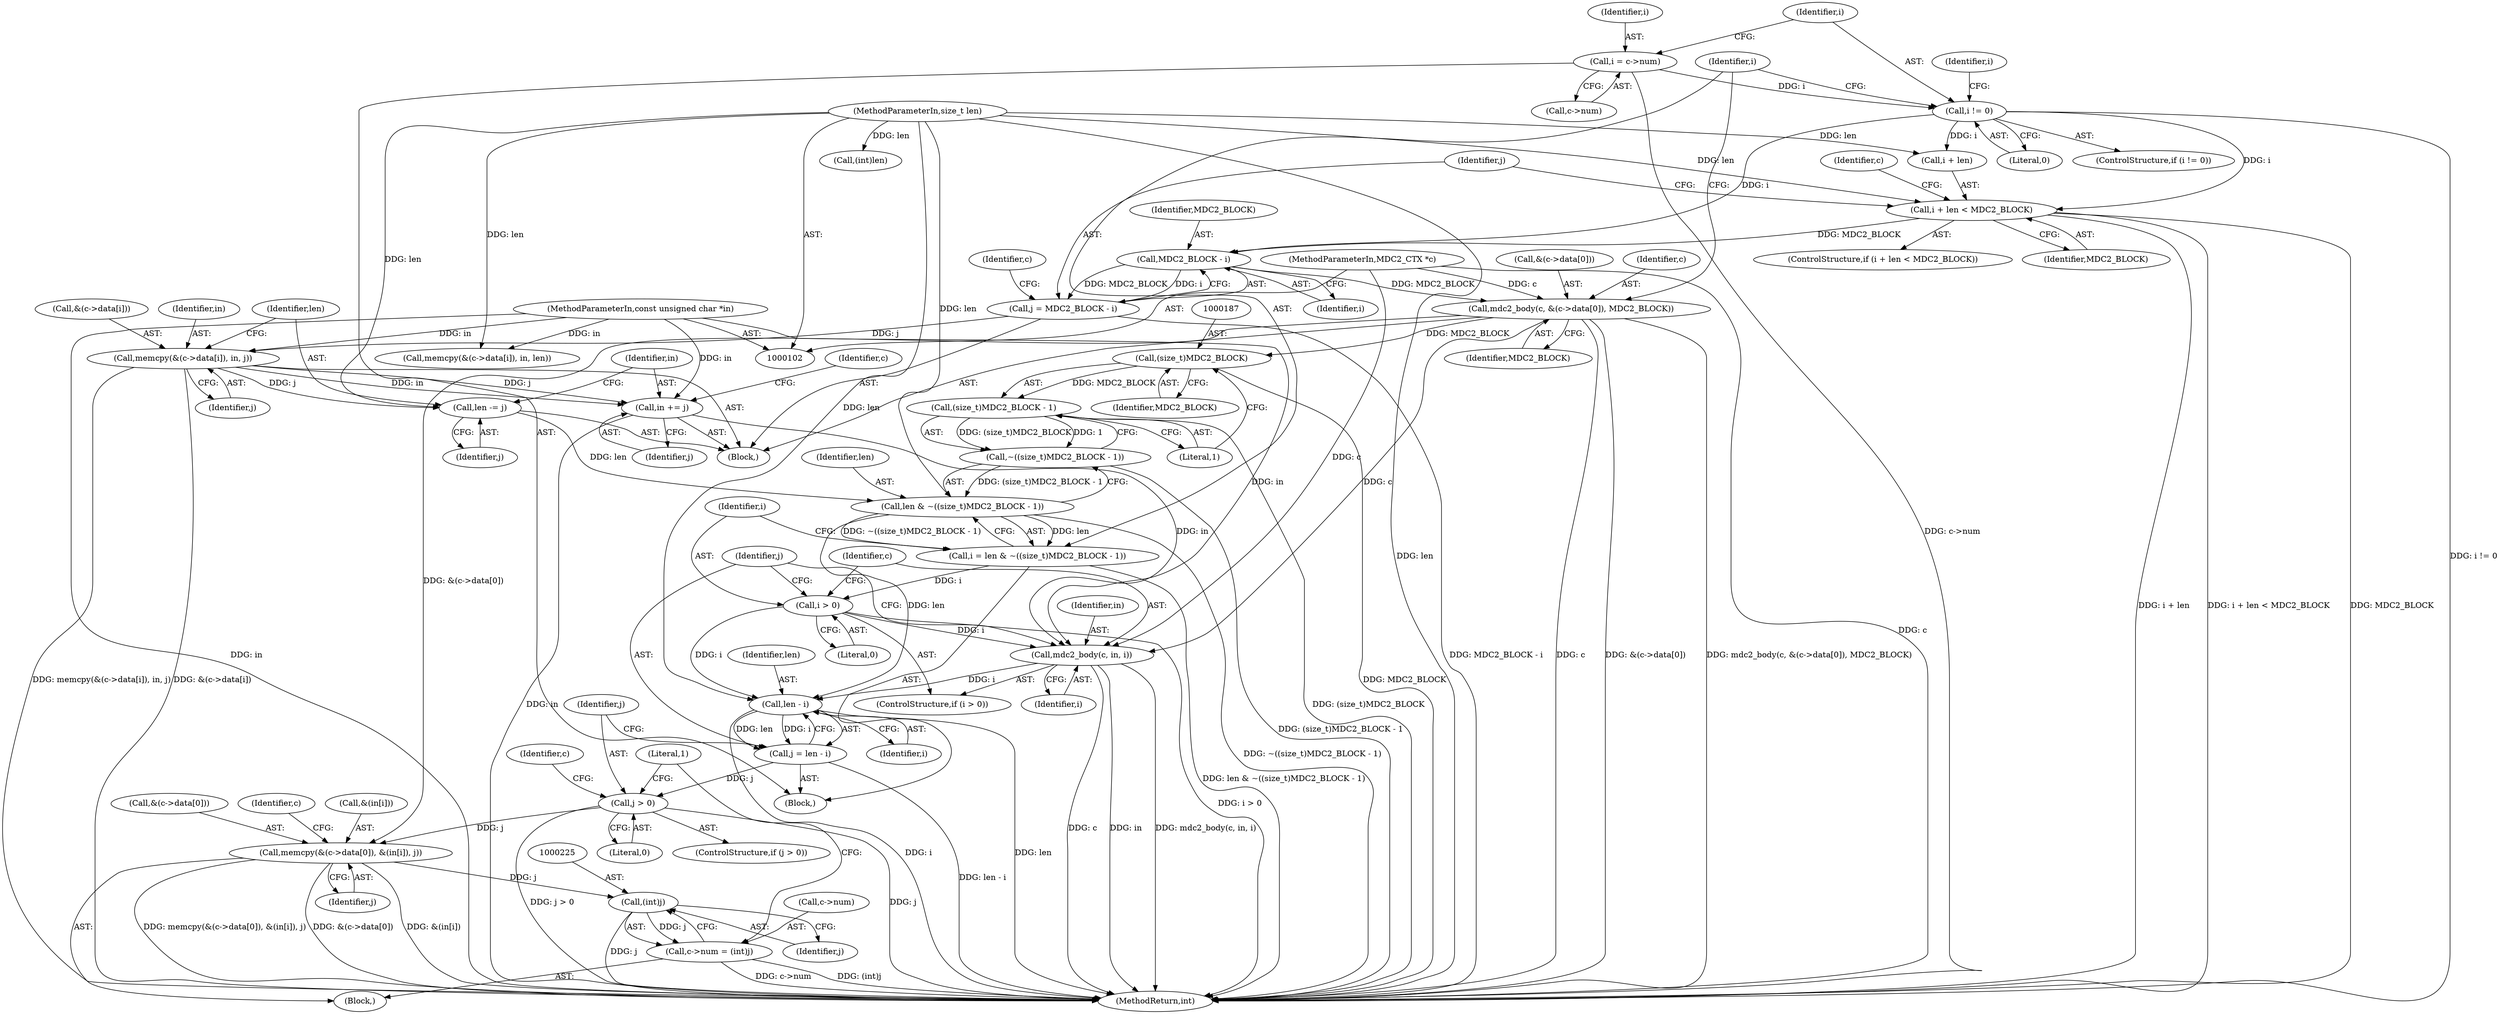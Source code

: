 digraph "0_openssl_55d83bf7c10c7b205fffa23fa7c3977491e56c07@array" {
"1000208" [label="(Call,memcpy(&(c->data[0]), &(in[i]), j))"];
"1000171" [label="(Call,mdc2_body(c, &(c->data[0]), MDC2_BLOCK))"];
"1000103" [label="(MethodParameterIn,MDC2_CTX *c)"];
"1000148" [label="(Call,MDC2_BLOCK - i)"];
"1000120" [label="(Call,i + len < MDC2_BLOCK)"];
"1000115" [label="(Call,i != 0)"];
"1000109" [label="(Call,i = c->num)"];
"1000105" [label="(MethodParameterIn,size_t len)"];
"1000204" [label="(Call,j > 0)"];
"1000198" [label="(Call,j = len - i)"];
"1000200" [label="(Call,len - i)"];
"1000182" [label="(Call,len & ~((size_t)MDC2_BLOCK - 1))"];
"1000160" [label="(Call,len -= j)"];
"1000151" [label="(Call,memcpy(&(c->data[i]), in, j))"];
"1000104" [label="(MethodParameterIn,const unsigned char *in)"];
"1000146" [label="(Call,j = MDC2_BLOCK - i)"];
"1000184" [label="(Call,~((size_t)MDC2_BLOCK - 1))"];
"1000185" [label="(Call,(size_t)MDC2_BLOCK - 1)"];
"1000186" [label="(Call,(size_t)MDC2_BLOCK)"];
"1000194" [label="(Call,mdc2_body(c, in, i))"];
"1000163" [label="(Call,in += j)"];
"1000191" [label="(Call,i > 0)"];
"1000180" [label="(Call,i = len & ~((size_t)MDC2_BLOCK - 1))"];
"1000224" [label="(Call,(int)j)"];
"1000220" [label="(Call,c->num = (int)j)"];
"1000205" [label="(Identifier,j)"];
"1000168" [label="(Identifier,c)"];
"1000201" [label="(Identifier,len)"];
"1000220" [label="(Call,c->num = (int)j)"];
"1000189" [label="(Literal,1)"];
"1000148" [label="(Call,MDC2_BLOCK - i)"];
"1000228" [label="(Literal,1)"];
"1000195" [label="(Identifier,c)"];
"1000190" [label="(ControlStructure,if (i > 0))"];
"1000185" [label="(Call,(size_t)MDC2_BLOCK - 1)"];
"1000110" [label="(Identifier,i)"];
"1000193" [label="(Literal,0)"];
"1000208" [label="(Call,memcpy(&(c->data[0]), &(in[i]), j))"];
"1000182" [label="(Call,len & ~((size_t)MDC2_BLOCK - 1))"];
"1000119" [label="(ControlStructure,if (i + len < MDC2_BLOCK))"];
"1000229" [label="(MethodReturn,int)"];
"1000149" [label="(Identifier,MDC2_BLOCK)"];
"1000117" [label="(Literal,0)"];
"1000109" [label="(Call,i = c->num)"];
"1000203" [label="(ControlStructure,if (j > 0))"];
"1000163" [label="(Call,in += j)"];
"1000122" [label="(Identifier,i)"];
"1000155" [label="(Identifier,c)"];
"1000196" [label="(Identifier,in)"];
"1000179" [label="(Identifier,MDC2_BLOCK)"];
"1000224" [label="(Call,(int)j)"];
"1000139" [label="(Call,(int)len)"];
"1000120" [label="(Call,i + len < MDC2_BLOCK)"];
"1000226" [label="(Identifier,j)"];
"1000171" [label="(Call,mdc2_body(c, &(c->data[0]), MDC2_BLOCK))"];
"1000206" [label="(Literal,0)"];
"1000152" [label="(Call,&(c->data[i]))"];
"1000159" [label="(Identifier,j)"];
"1000192" [label="(Identifier,i)"];
"1000202" [label="(Identifier,i)"];
"1000209" [label="(Call,&(c->data[0]))"];
"1000145" [label="(Block,)"];
"1000200" [label="(Call,len - i)"];
"1000162" [label="(Identifier,j)"];
"1000181" [label="(Identifier,i)"];
"1000219" [label="(Identifier,j)"];
"1000180" [label="(Call,i = len & ~((size_t)MDC2_BLOCK - 1))"];
"1000161" [label="(Identifier,len)"];
"1000151" [label="(Call,memcpy(&(c->data[i]), in, j))"];
"1000186" [label="(Call,(size_t)MDC2_BLOCK)"];
"1000104" [label="(MethodParameterIn,const unsigned char *in)"];
"1000204" [label="(Call,j > 0)"];
"1000150" [label="(Identifier,i)"];
"1000116" [label="(Identifier,i)"];
"1000160" [label="(Call,len -= j)"];
"1000164" [label="(Identifier,in)"];
"1000173" [label="(Call,&(c->data[0]))"];
"1000222" [label="(Identifier,c)"];
"1000212" [label="(Identifier,c)"];
"1000207" [label="(Block,)"];
"1000215" [label="(Call,&(in[i]))"];
"1000115" [label="(Call,i != 0)"];
"1000199" [label="(Identifier,j)"];
"1000146" [label="(Call,j = MDC2_BLOCK - i)"];
"1000165" [label="(Identifier,j)"];
"1000221" [label="(Call,c->num)"];
"1000198" [label="(Call,j = len - i)"];
"1000121" [label="(Call,i + len)"];
"1000114" [label="(ControlStructure,if (i != 0))"];
"1000106" [label="(Block,)"];
"1000194" [label="(Call,mdc2_body(c, in, i))"];
"1000105" [label="(MethodParameterIn,size_t len)"];
"1000158" [label="(Identifier,in)"];
"1000184" [label="(Call,~((size_t)MDC2_BLOCK - 1))"];
"1000191" [label="(Call,i > 0)"];
"1000103" [label="(MethodParameterIn,MDC2_CTX *c)"];
"1000130" [label="(Identifier,c)"];
"1000124" [label="(Identifier,MDC2_BLOCK)"];
"1000147" [label="(Identifier,j)"];
"1000126" [label="(Call,memcpy(&(c->data[i]), in, len))"];
"1000183" [label="(Identifier,len)"];
"1000111" [label="(Call,c->num)"];
"1000188" [label="(Identifier,MDC2_BLOCK)"];
"1000197" [label="(Identifier,i)"];
"1000172" [label="(Identifier,c)"];
"1000208" -> "1000207"  [label="AST: "];
"1000208" -> "1000219"  [label="CFG: "];
"1000209" -> "1000208"  [label="AST: "];
"1000215" -> "1000208"  [label="AST: "];
"1000219" -> "1000208"  [label="AST: "];
"1000222" -> "1000208"  [label="CFG: "];
"1000208" -> "1000229"  [label="DDG: &(c->data[0])"];
"1000208" -> "1000229"  [label="DDG: &(in[i])"];
"1000208" -> "1000229"  [label="DDG: memcpy(&(c->data[0]), &(in[i]), j)"];
"1000171" -> "1000208"  [label="DDG: &(c->data[0])"];
"1000204" -> "1000208"  [label="DDG: j"];
"1000208" -> "1000224"  [label="DDG: j"];
"1000171" -> "1000145"  [label="AST: "];
"1000171" -> "1000179"  [label="CFG: "];
"1000172" -> "1000171"  [label="AST: "];
"1000173" -> "1000171"  [label="AST: "];
"1000179" -> "1000171"  [label="AST: "];
"1000181" -> "1000171"  [label="CFG: "];
"1000171" -> "1000229"  [label="DDG: c"];
"1000171" -> "1000229"  [label="DDG: &(c->data[0])"];
"1000171" -> "1000229"  [label="DDG: mdc2_body(c, &(c->data[0]), MDC2_BLOCK)"];
"1000103" -> "1000171"  [label="DDG: c"];
"1000148" -> "1000171"  [label="DDG: MDC2_BLOCK"];
"1000171" -> "1000186"  [label="DDG: MDC2_BLOCK"];
"1000171" -> "1000194"  [label="DDG: c"];
"1000103" -> "1000102"  [label="AST: "];
"1000103" -> "1000229"  [label="DDG: c"];
"1000103" -> "1000194"  [label="DDG: c"];
"1000148" -> "1000146"  [label="AST: "];
"1000148" -> "1000150"  [label="CFG: "];
"1000149" -> "1000148"  [label="AST: "];
"1000150" -> "1000148"  [label="AST: "];
"1000146" -> "1000148"  [label="CFG: "];
"1000148" -> "1000146"  [label="DDG: MDC2_BLOCK"];
"1000148" -> "1000146"  [label="DDG: i"];
"1000120" -> "1000148"  [label="DDG: MDC2_BLOCK"];
"1000115" -> "1000148"  [label="DDG: i"];
"1000120" -> "1000119"  [label="AST: "];
"1000120" -> "1000124"  [label="CFG: "];
"1000121" -> "1000120"  [label="AST: "];
"1000124" -> "1000120"  [label="AST: "];
"1000130" -> "1000120"  [label="CFG: "];
"1000147" -> "1000120"  [label="CFG: "];
"1000120" -> "1000229"  [label="DDG: i + len"];
"1000120" -> "1000229"  [label="DDG: i + len < MDC2_BLOCK"];
"1000120" -> "1000229"  [label="DDG: MDC2_BLOCK"];
"1000115" -> "1000120"  [label="DDG: i"];
"1000105" -> "1000120"  [label="DDG: len"];
"1000115" -> "1000114"  [label="AST: "];
"1000115" -> "1000117"  [label="CFG: "];
"1000116" -> "1000115"  [label="AST: "];
"1000117" -> "1000115"  [label="AST: "];
"1000122" -> "1000115"  [label="CFG: "];
"1000181" -> "1000115"  [label="CFG: "];
"1000115" -> "1000229"  [label="DDG: i != 0"];
"1000109" -> "1000115"  [label="DDG: i"];
"1000115" -> "1000121"  [label="DDG: i"];
"1000109" -> "1000106"  [label="AST: "];
"1000109" -> "1000111"  [label="CFG: "];
"1000110" -> "1000109"  [label="AST: "];
"1000111" -> "1000109"  [label="AST: "];
"1000116" -> "1000109"  [label="CFG: "];
"1000109" -> "1000229"  [label="DDG: c->num"];
"1000105" -> "1000102"  [label="AST: "];
"1000105" -> "1000229"  [label="DDG: len"];
"1000105" -> "1000121"  [label="DDG: len"];
"1000105" -> "1000126"  [label="DDG: len"];
"1000105" -> "1000139"  [label="DDG: len"];
"1000105" -> "1000160"  [label="DDG: len"];
"1000105" -> "1000182"  [label="DDG: len"];
"1000105" -> "1000200"  [label="DDG: len"];
"1000204" -> "1000203"  [label="AST: "];
"1000204" -> "1000206"  [label="CFG: "];
"1000205" -> "1000204"  [label="AST: "];
"1000206" -> "1000204"  [label="AST: "];
"1000212" -> "1000204"  [label="CFG: "];
"1000228" -> "1000204"  [label="CFG: "];
"1000204" -> "1000229"  [label="DDG: j"];
"1000204" -> "1000229"  [label="DDG: j > 0"];
"1000198" -> "1000204"  [label="DDG: j"];
"1000198" -> "1000106"  [label="AST: "];
"1000198" -> "1000200"  [label="CFG: "];
"1000199" -> "1000198"  [label="AST: "];
"1000200" -> "1000198"  [label="AST: "];
"1000205" -> "1000198"  [label="CFG: "];
"1000198" -> "1000229"  [label="DDG: len - i"];
"1000200" -> "1000198"  [label="DDG: len"];
"1000200" -> "1000198"  [label="DDG: i"];
"1000200" -> "1000202"  [label="CFG: "];
"1000201" -> "1000200"  [label="AST: "];
"1000202" -> "1000200"  [label="AST: "];
"1000200" -> "1000229"  [label="DDG: len"];
"1000200" -> "1000229"  [label="DDG: i"];
"1000182" -> "1000200"  [label="DDG: len"];
"1000194" -> "1000200"  [label="DDG: i"];
"1000191" -> "1000200"  [label="DDG: i"];
"1000182" -> "1000180"  [label="AST: "];
"1000182" -> "1000184"  [label="CFG: "];
"1000183" -> "1000182"  [label="AST: "];
"1000184" -> "1000182"  [label="AST: "];
"1000180" -> "1000182"  [label="CFG: "];
"1000182" -> "1000229"  [label="DDG: ~((size_t)MDC2_BLOCK - 1)"];
"1000182" -> "1000180"  [label="DDG: len"];
"1000182" -> "1000180"  [label="DDG: ~((size_t)MDC2_BLOCK - 1)"];
"1000160" -> "1000182"  [label="DDG: len"];
"1000184" -> "1000182"  [label="DDG: (size_t)MDC2_BLOCK - 1"];
"1000160" -> "1000145"  [label="AST: "];
"1000160" -> "1000162"  [label="CFG: "];
"1000161" -> "1000160"  [label="AST: "];
"1000162" -> "1000160"  [label="AST: "];
"1000164" -> "1000160"  [label="CFG: "];
"1000151" -> "1000160"  [label="DDG: j"];
"1000151" -> "1000145"  [label="AST: "];
"1000151" -> "1000159"  [label="CFG: "];
"1000152" -> "1000151"  [label="AST: "];
"1000158" -> "1000151"  [label="AST: "];
"1000159" -> "1000151"  [label="AST: "];
"1000161" -> "1000151"  [label="CFG: "];
"1000151" -> "1000229"  [label="DDG: memcpy(&(c->data[i]), in, j)"];
"1000151" -> "1000229"  [label="DDG: &(c->data[i])"];
"1000104" -> "1000151"  [label="DDG: in"];
"1000146" -> "1000151"  [label="DDG: j"];
"1000151" -> "1000163"  [label="DDG: j"];
"1000151" -> "1000163"  [label="DDG: in"];
"1000104" -> "1000102"  [label="AST: "];
"1000104" -> "1000229"  [label="DDG: in"];
"1000104" -> "1000126"  [label="DDG: in"];
"1000104" -> "1000163"  [label="DDG: in"];
"1000104" -> "1000194"  [label="DDG: in"];
"1000146" -> "1000145"  [label="AST: "];
"1000147" -> "1000146"  [label="AST: "];
"1000155" -> "1000146"  [label="CFG: "];
"1000146" -> "1000229"  [label="DDG: MDC2_BLOCK - i"];
"1000184" -> "1000185"  [label="CFG: "];
"1000185" -> "1000184"  [label="AST: "];
"1000184" -> "1000229"  [label="DDG: (size_t)MDC2_BLOCK - 1"];
"1000185" -> "1000184"  [label="DDG: (size_t)MDC2_BLOCK"];
"1000185" -> "1000184"  [label="DDG: 1"];
"1000185" -> "1000189"  [label="CFG: "];
"1000186" -> "1000185"  [label="AST: "];
"1000189" -> "1000185"  [label="AST: "];
"1000185" -> "1000229"  [label="DDG: (size_t)MDC2_BLOCK"];
"1000186" -> "1000185"  [label="DDG: MDC2_BLOCK"];
"1000186" -> "1000188"  [label="CFG: "];
"1000187" -> "1000186"  [label="AST: "];
"1000188" -> "1000186"  [label="AST: "];
"1000189" -> "1000186"  [label="CFG: "];
"1000186" -> "1000229"  [label="DDG: MDC2_BLOCK"];
"1000194" -> "1000190"  [label="AST: "];
"1000194" -> "1000197"  [label="CFG: "];
"1000195" -> "1000194"  [label="AST: "];
"1000196" -> "1000194"  [label="AST: "];
"1000197" -> "1000194"  [label="AST: "];
"1000199" -> "1000194"  [label="CFG: "];
"1000194" -> "1000229"  [label="DDG: mdc2_body(c, in, i)"];
"1000194" -> "1000229"  [label="DDG: c"];
"1000194" -> "1000229"  [label="DDG: in"];
"1000163" -> "1000194"  [label="DDG: in"];
"1000191" -> "1000194"  [label="DDG: i"];
"1000163" -> "1000145"  [label="AST: "];
"1000163" -> "1000165"  [label="CFG: "];
"1000164" -> "1000163"  [label="AST: "];
"1000165" -> "1000163"  [label="AST: "];
"1000168" -> "1000163"  [label="CFG: "];
"1000163" -> "1000229"  [label="DDG: in"];
"1000191" -> "1000190"  [label="AST: "];
"1000191" -> "1000193"  [label="CFG: "];
"1000192" -> "1000191"  [label="AST: "];
"1000193" -> "1000191"  [label="AST: "];
"1000195" -> "1000191"  [label="CFG: "];
"1000199" -> "1000191"  [label="CFG: "];
"1000191" -> "1000229"  [label="DDG: i > 0"];
"1000180" -> "1000191"  [label="DDG: i"];
"1000180" -> "1000106"  [label="AST: "];
"1000181" -> "1000180"  [label="AST: "];
"1000192" -> "1000180"  [label="CFG: "];
"1000180" -> "1000229"  [label="DDG: len & ~((size_t)MDC2_BLOCK - 1)"];
"1000224" -> "1000220"  [label="AST: "];
"1000224" -> "1000226"  [label="CFG: "];
"1000225" -> "1000224"  [label="AST: "];
"1000226" -> "1000224"  [label="AST: "];
"1000220" -> "1000224"  [label="CFG: "];
"1000224" -> "1000229"  [label="DDG: j"];
"1000224" -> "1000220"  [label="DDG: j"];
"1000220" -> "1000207"  [label="AST: "];
"1000221" -> "1000220"  [label="AST: "];
"1000228" -> "1000220"  [label="CFG: "];
"1000220" -> "1000229"  [label="DDG: c->num"];
"1000220" -> "1000229"  [label="DDG: (int)j"];
}
